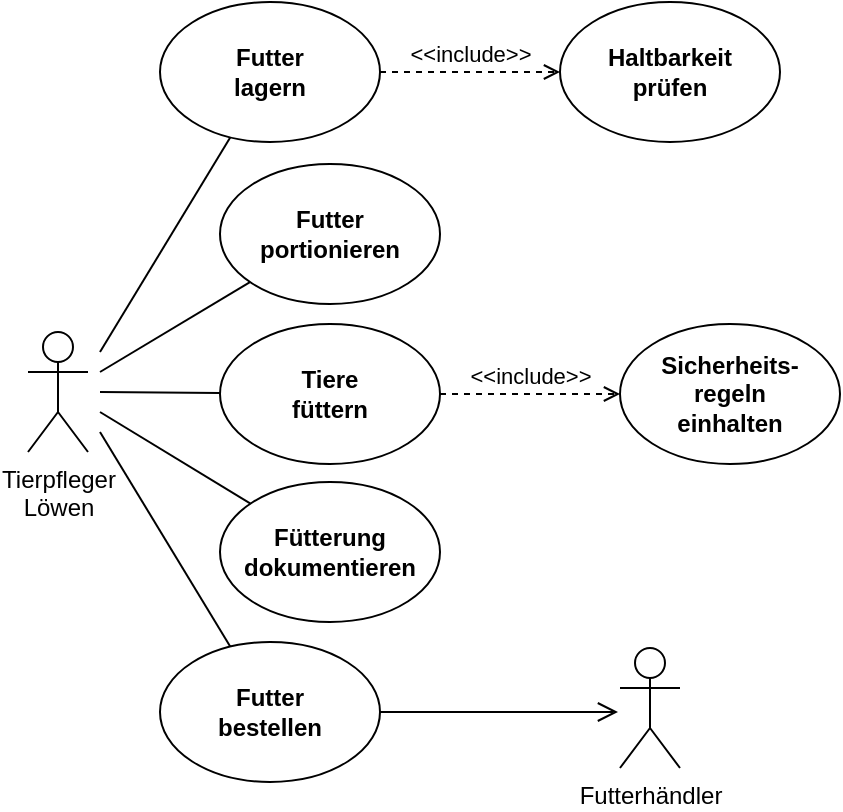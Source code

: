 <mxfile version="22.1.0" type="device">
  <diagram name="Seite-1" id="FzDvEMh-c74N0R4pTF2I">
    <mxGraphModel dx="1044" dy="643" grid="1" gridSize="10" guides="1" tooltips="1" connect="1" arrows="1" fold="1" page="1" pageScale="1" pageWidth="827" pageHeight="1169" math="0" shadow="0">
      <root>
        <mxCell id="0" />
        <mxCell id="1" parent="0" />
        <mxCell id="vV_Yw52JZioU_cg9gBf2-1" value="&lt;div&gt;Futter &lt;br&gt;lagern&lt;/div&gt;" style="ellipse;whiteSpace=wrap;html=1;fontStyle=1" parent="1" vertex="1">
          <mxGeometry x="131" y="70" width="110" height="70" as="geometry" />
        </mxCell>
        <mxCell id="vV_Yw52JZioU_cg9gBf2-4" value="Futter&lt;br&gt;bestellen" style="ellipse;whiteSpace=wrap;html=1;fontStyle=1" parent="1" vertex="1">
          <mxGeometry x="131" y="390" width="110" height="70" as="geometry" />
        </mxCell>
        <mxCell id="vV_Yw52JZioU_cg9gBf2-6" value="&lt;div&gt;Fütterung dokumentieren&lt;br&gt;&lt;/div&gt;" style="ellipse;whiteSpace=wrap;html=1;fontStyle=1" parent="1" vertex="1">
          <mxGeometry x="161" y="310" width="110" height="70" as="geometry" />
        </mxCell>
        <mxCell id="vV_Yw52JZioU_cg9gBf2-7" value="&lt;div&gt;Futter&lt;/div&gt;&lt;div&gt;portionieren&lt;br&gt;&lt;/div&gt;" style="ellipse;whiteSpace=wrap;html=1;fontStyle=1" parent="1" vertex="1">
          <mxGeometry x="161" y="151" width="110" height="70" as="geometry" />
        </mxCell>
        <mxCell id="vV_Yw52JZioU_cg9gBf2-8" value="Tiere &lt;br&gt;füttern" style="ellipse;whiteSpace=wrap;html=1;fontStyle=1" parent="1" vertex="1">
          <mxGeometry x="161" y="231" width="110" height="70" as="geometry" />
        </mxCell>
        <mxCell id="vV_Yw52JZioU_cg9gBf2-9" value="Tierpfleger &lt;br&gt;&lt;div&gt;Löwen&lt;/div&gt;" style="shape=umlActor;verticalLabelPosition=bottom;verticalAlign=top;html=1;outlineConnect=0;" parent="1" vertex="1">
          <mxGeometry x="65" y="235" width="30" height="60" as="geometry" />
        </mxCell>
        <mxCell id="vV_Yw52JZioU_cg9gBf2-11" value="Futterhändler" style="shape=umlActor;verticalLabelPosition=bottom;verticalAlign=top;html=1;outlineConnect=0;" parent="1" vertex="1">
          <mxGeometry x="361" y="393" width="30" height="60" as="geometry" />
        </mxCell>
        <mxCell id="vV_Yw52JZioU_cg9gBf2-15" value="" style="endArrow=none;html=1;rounded=0;" parent="1" target="vV_Yw52JZioU_cg9gBf2-1" edge="1">
          <mxGeometry width="50" height="50" relative="1" as="geometry">
            <mxPoint x="101" y="245" as="sourcePoint" />
            <mxPoint x="481" y="345" as="targetPoint" />
          </mxGeometry>
        </mxCell>
        <mxCell id="vV_Yw52JZioU_cg9gBf2-16" value="" style="endArrow=none;html=1;rounded=0;" parent="1" target="vV_Yw52JZioU_cg9gBf2-8" edge="1">
          <mxGeometry width="50" height="50" relative="1" as="geometry">
            <mxPoint x="101" y="265" as="sourcePoint" />
            <mxPoint x="481" y="195" as="targetPoint" />
          </mxGeometry>
        </mxCell>
        <mxCell id="vV_Yw52JZioU_cg9gBf2-17" value="" style="endArrow=none;html=1;rounded=0;" parent="1" target="vV_Yw52JZioU_cg9gBf2-7" edge="1">
          <mxGeometry width="50" height="50" relative="1" as="geometry">
            <mxPoint x="101" y="255" as="sourcePoint" />
            <mxPoint x="481" y="195" as="targetPoint" />
          </mxGeometry>
        </mxCell>
        <mxCell id="vV_Yw52JZioU_cg9gBf2-20" value="" style="endArrow=none;html=1;rounded=0;" parent="1" target="vV_Yw52JZioU_cg9gBf2-4" edge="1">
          <mxGeometry width="50" height="50" relative="1" as="geometry">
            <mxPoint x="101" y="285" as="sourcePoint" />
            <mxPoint x="481" y="195" as="targetPoint" />
          </mxGeometry>
        </mxCell>
        <mxCell id="vV_Yw52JZioU_cg9gBf2-21" value="" style="endArrow=none;html=1;rounded=0;" parent="1" target="vV_Yw52JZioU_cg9gBf2-6" edge="1">
          <mxGeometry width="50" height="50" relative="1" as="geometry">
            <mxPoint x="101" y="275" as="sourcePoint" />
            <mxPoint x="481" y="195" as="targetPoint" />
          </mxGeometry>
        </mxCell>
        <mxCell id="dqnK38Oaidq9VwgeB7bn-5" value="Haltbarkeit&lt;br&gt;prüfen" style="ellipse;whiteSpace=wrap;html=1;fontStyle=1" parent="1" vertex="1">
          <mxGeometry x="331" y="70" width="110" height="70" as="geometry" />
        </mxCell>
        <mxCell id="dqnK38Oaidq9VwgeB7bn-6" value="Sicherheits-&lt;br&gt;regeln&lt;br&gt;einhalten" style="ellipse;whiteSpace=wrap;html=1;fontStyle=1" parent="1" vertex="1">
          <mxGeometry x="361" y="231" width="110" height="70" as="geometry" />
        </mxCell>
        <mxCell id="dqnK38Oaidq9VwgeB7bn-7" value="&amp;lt;&amp;lt;include&amp;gt;&amp;gt;" style="html=1;verticalAlign=bottom;labelBackgroundColor=none;endArrow=open;endFill=0;dashed=1;rounded=0;" parent="1" source="vV_Yw52JZioU_cg9gBf2-1" target="dqnK38Oaidq9VwgeB7bn-5" edge="1">
          <mxGeometry width="160" relative="1" as="geometry">
            <mxPoint x="261" y="361" as="sourcePoint" />
            <mxPoint x="421" y="361" as="targetPoint" />
          </mxGeometry>
        </mxCell>
        <mxCell id="dqnK38Oaidq9VwgeB7bn-8" value="&amp;lt;&amp;lt;include&amp;gt;&amp;gt;" style="html=1;verticalAlign=bottom;labelBackgroundColor=none;endArrow=open;endFill=0;dashed=1;rounded=0;" parent="1" source="vV_Yw52JZioU_cg9gBf2-8" target="dqnK38Oaidq9VwgeB7bn-6" edge="1">
          <mxGeometry width="160" relative="1" as="geometry">
            <mxPoint x="261" y="361" as="sourcePoint" />
            <mxPoint x="421" y="361" as="targetPoint" />
          </mxGeometry>
        </mxCell>
        <mxCell id="43DMHb62WqC0eyo_Q5ui-1" value="" style="endArrow=open;startArrow=none;endFill=0;startFill=0;endSize=8;html=1;verticalAlign=bottom;labelBackgroundColor=none;strokeWidth=1;rounded=0;" edge="1" parent="1" source="vV_Yw52JZioU_cg9gBf2-4">
          <mxGeometry width="160" relative="1" as="geometry">
            <mxPoint x="241" y="543" as="sourcePoint" />
            <mxPoint x="360" y="425" as="targetPoint" />
          </mxGeometry>
        </mxCell>
      </root>
    </mxGraphModel>
  </diagram>
</mxfile>
